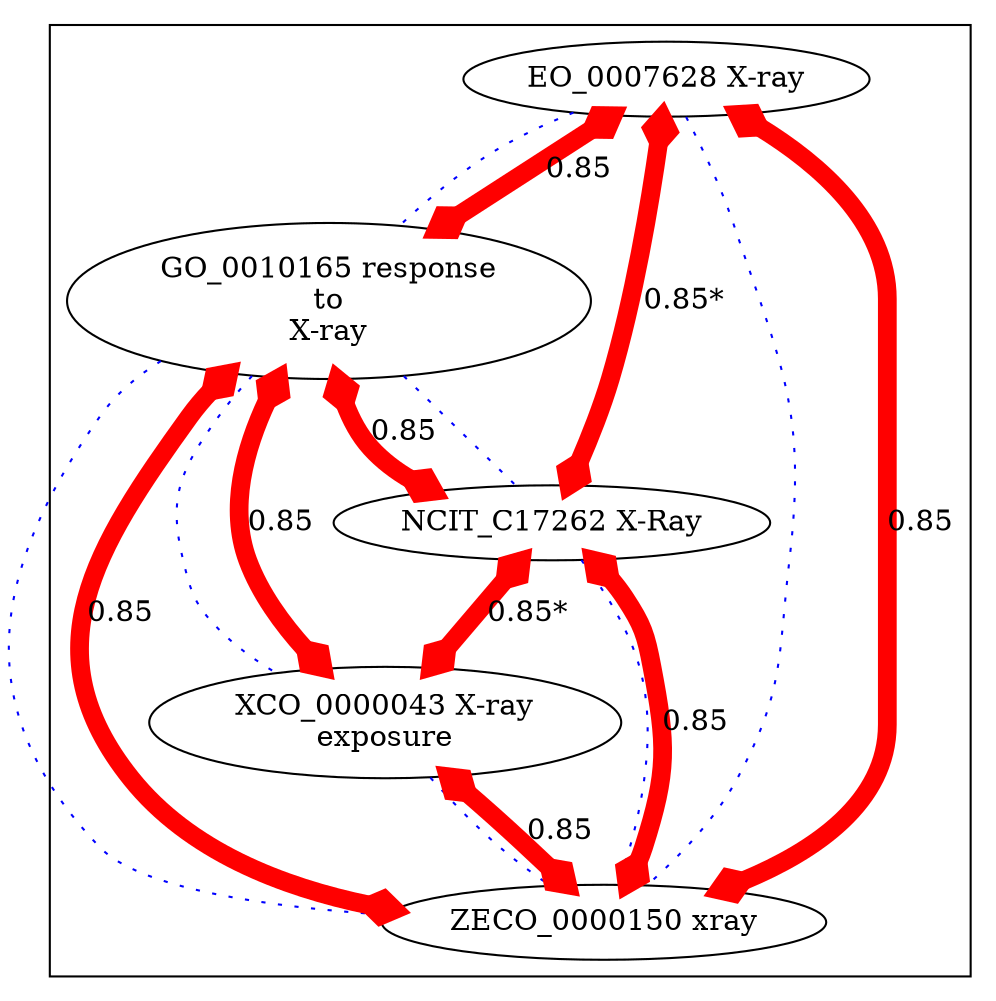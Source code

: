 digraph cliquegraph {
subgraph cluster_GO_0010165 {GO_0010165 [ label="GO_0010165 response
to
X-ray" ];
XCO_0000043 [ label="XCO_0000043 X-ray
exposure" ];
EO_0007628 [ label="EO_0007628 X-ray" ];
NCIT_C17262 [ label="NCIT_C17262 X-Ray" ];
ZECO_0000150 [ label="ZECO_0000150 xray" ];}
GO_0010165 -> XCO_0000043 [ arrowhead = none, penwidth=1, color=blue, label="", style=dotted]

GO_0010165 -> ZECO_0000150 [ arrowhead = none, penwidth=1, color=blue, label="", style=dotted]

EO_0007628 -> GO_0010165 [ arrowhead = none, penwidth=1, color=blue, label="", style=dotted]

EO_0007628 -> ZECO_0000150 [ arrowhead = none, penwidth=1, color=blue, label="", style=dotted]

NCIT_C17262 -> ZECO_0000150 [ arrowhead = none, penwidth=1, color=blue, label="", style=dotted]

GO_0010165 -> NCIT_C17262 [ arrowhead = none, penwidth=1, color=blue, label="", style=dotted]

XCO_0000043 -> ZECO_0000150 [ arrowhead = none, penwidth=1, color=blue, label="", style=dotted]
GO_0010165 -> XCO_0000043 [ arrowhead = ediamond, penwidth=9, color=red, label="0.85", style=solid, arrowtail=ediamond, dir=both]

NCIT_C17262 -> ZECO_0000150 [ arrowhead = ediamond, penwidth=9, color=red, label="0.85", style=solid, arrowtail=ediamond, dir=both]

GO_0010165 -> ZECO_0000150 [ arrowhead = ediamond, penwidth=9, color=red, label="0.85", style=solid, arrowtail=ediamond, dir=both]

NCIT_C17262 -> XCO_0000043 [ arrowhead = ediamond, penwidth=9, color=red, label="0.85*", style=solid, arrowtail=ediamond, dir=both]

EO_0007628 -> GO_0010165 [ arrowhead = ediamond, penwidth=9, color=red, label="0.85", style=solid, arrowtail=ediamond, dir=both]

EO_0007628 -> ZECO_0000150 [ arrowhead = ediamond, penwidth=9, color=red, label="0.85", style=solid, arrowtail=ediamond, dir=both]

XCO_0000043 -> ZECO_0000150 [ arrowhead = ediamond, penwidth=9, color=red, label="0.85", style=solid, arrowtail=ediamond, dir=both]

GO_0010165 -> NCIT_C17262 [ arrowhead = ediamond, penwidth=9, color=red, label="0.85", style=solid, arrowtail=ediamond, dir=both]

EO_0007628 -> NCIT_C17262 [ arrowhead = ediamond, penwidth=9, color=red, label="0.85*", style=solid, arrowtail=ediamond, dir=both]
}